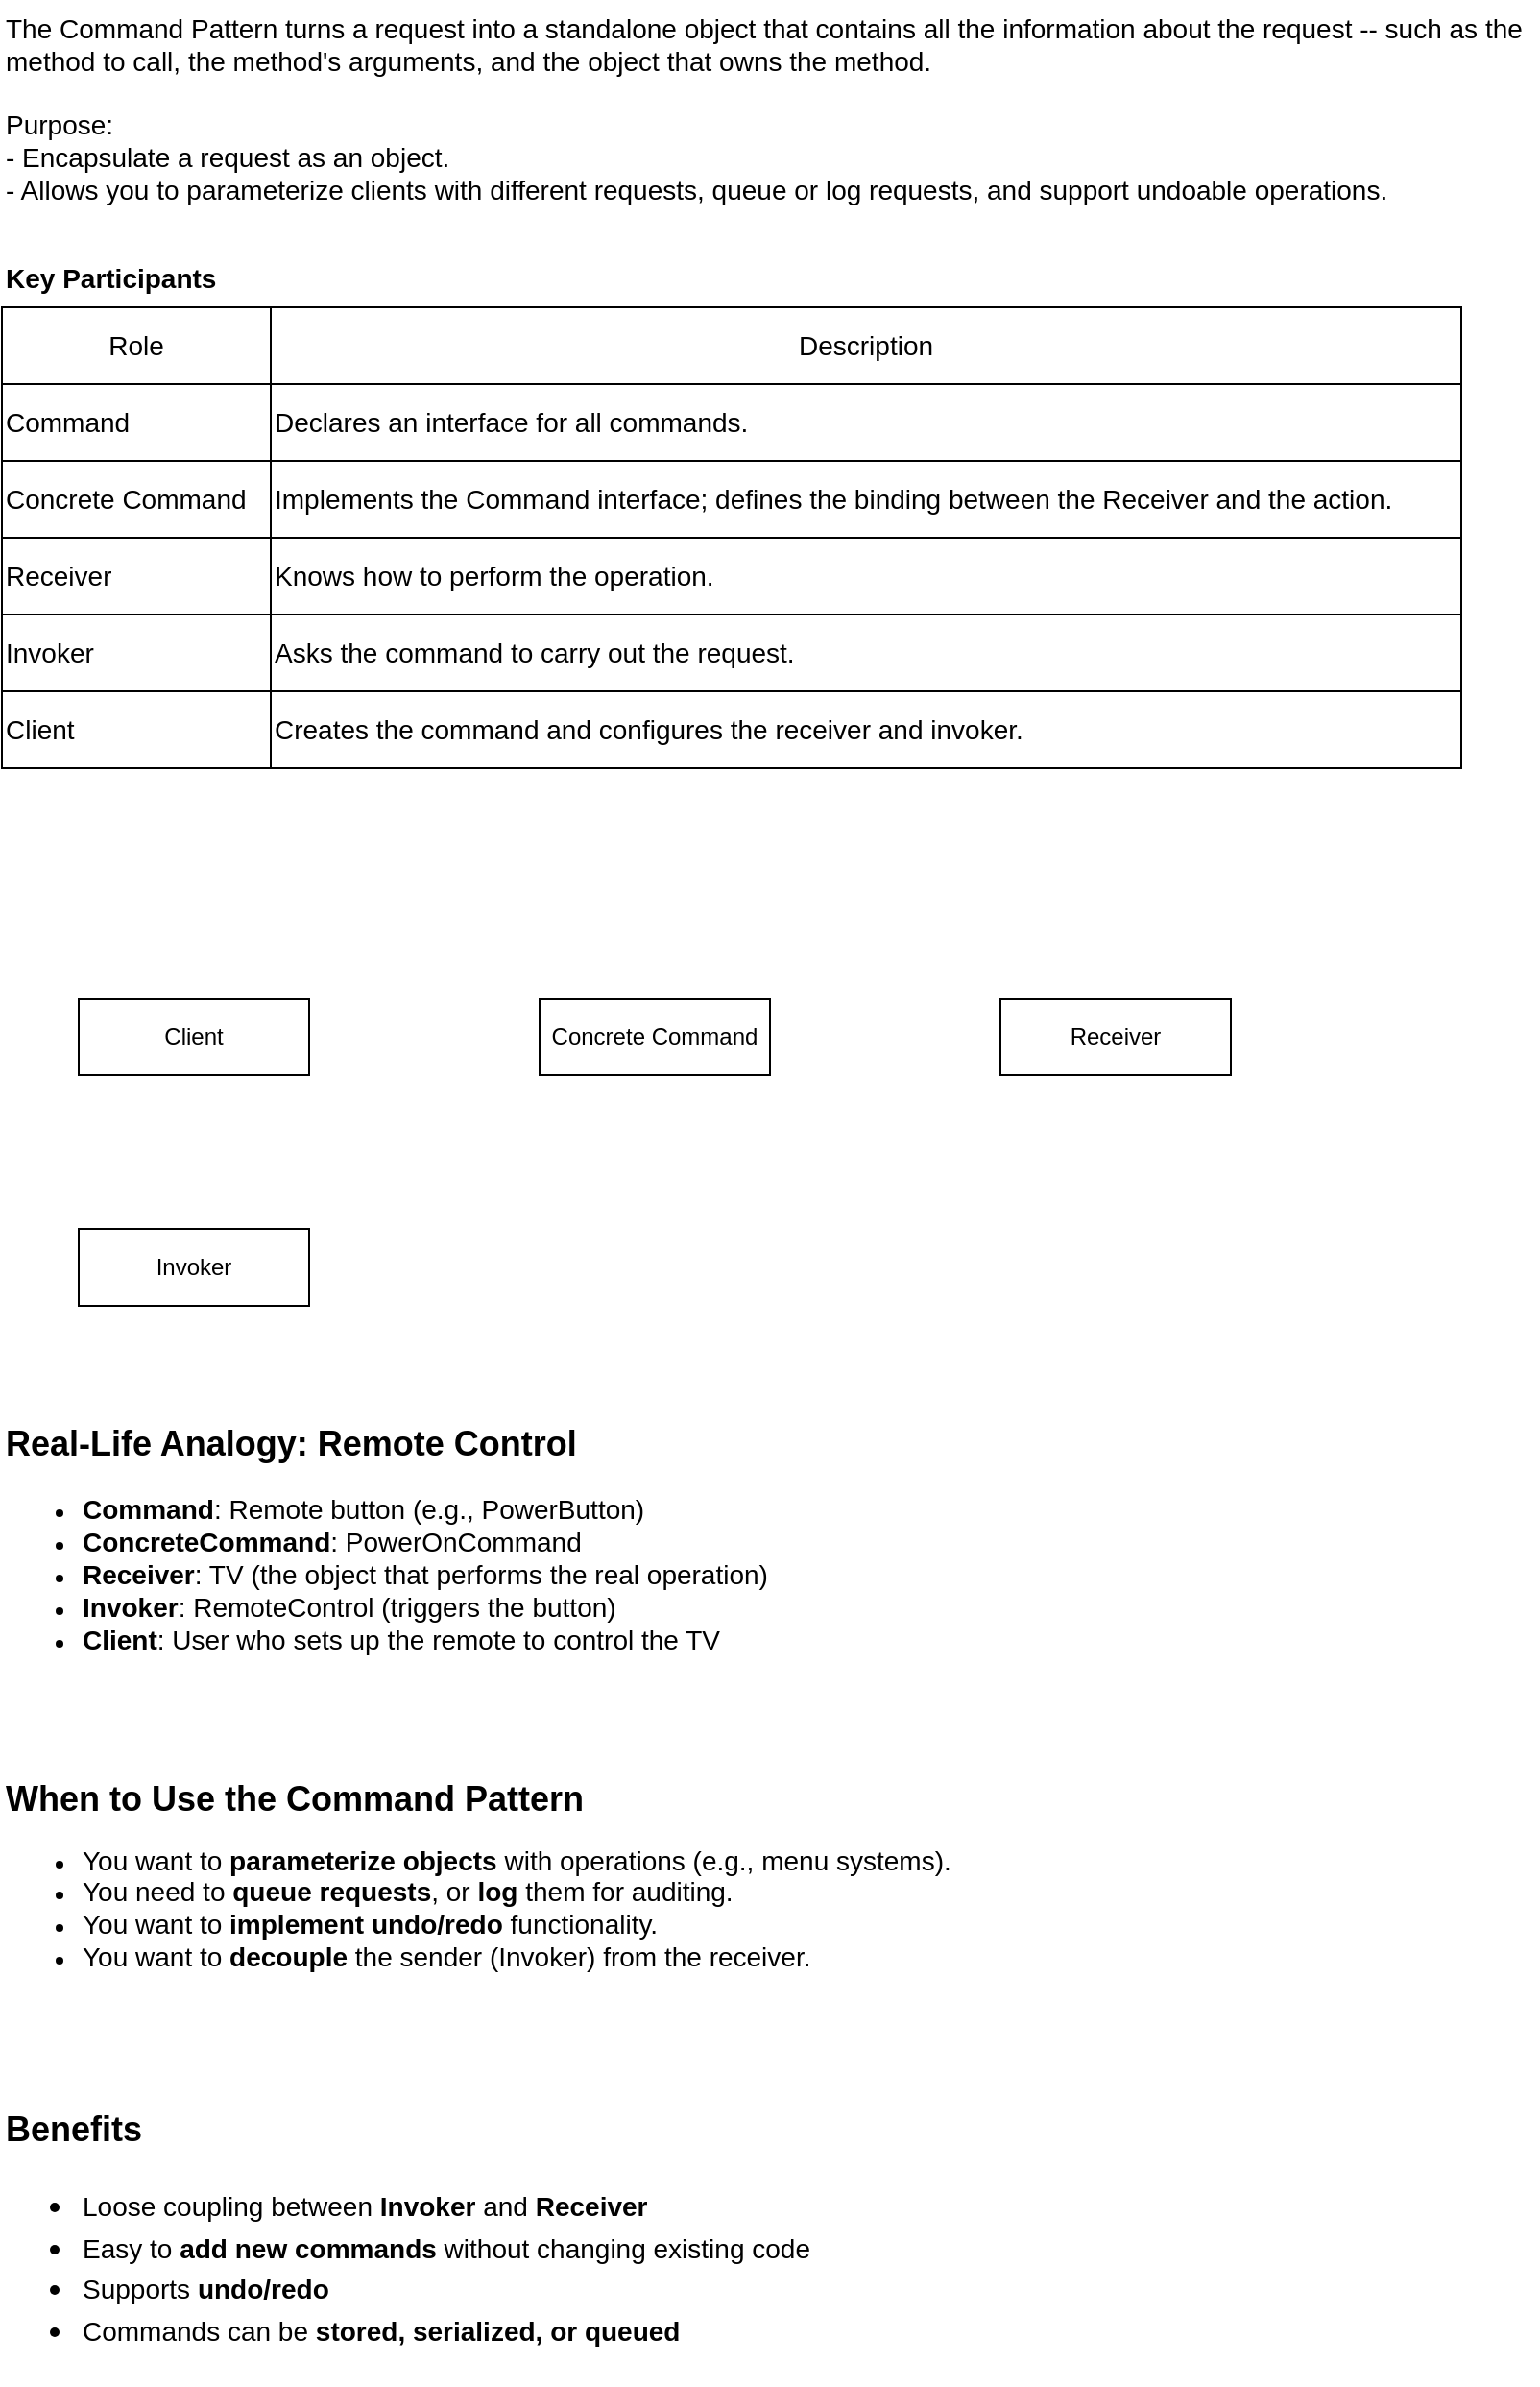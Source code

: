 <mxfile version="28.1.1">
  <diagram name="Page-1" id="tlizApVb3Lmp3QC3Klox">
    <mxGraphModel dx="1034" dy="570" grid="1" gridSize="10" guides="1" tooltips="1" connect="1" arrows="1" fold="1" page="1" pageScale="1" pageWidth="850" pageHeight="1100" math="0" shadow="0">
      <root>
        <mxCell id="0" />
        <mxCell id="1" parent="0" />
        <mxCell id="IFPszP2dh0mQ25aJr4DG-1" value="The Command Pattern turns a request into a standalone object that contains all the information about the request -- such as the method to call, the method&#39;s arguments, and the object that owns the method.&#xa;&#xa;Purpose:&#xa;- Encapsulate a request as an object.&#xa;- Allows you to parameterize clients with different requests, queue or log requests, and support undoable operations." style="text;whiteSpace=wrap;fontSize=14;" vertex="1" parent="1">
          <mxGeometry x="40" y="40" width="800" height="120" as="geometry" />
        </mxCell>
        <mxCell id="IFPszP2dh0mQ25aJr4DG-2" value="&lt;b&gt;Key Participants&lt;/b&gt;" style="text;html=1;align=left;verticalAlign=middle;whiteSpace=wrap;rounded=0;fontSize=14;" vertex="1" parent="1">
          <mxGeometry x="40" y="170" width="800" height="30" as="geometry" />
        </mxCell>
        <mxCell id="IFPszP2dh0mQ25aJr4DG-3" value="" style="shape=table;startSize=0;container=1;collapsible=0;childLayout=tableLayout;" vertex="1" parent="1">
          <mxGeometry x="40" y="200" width="760" height="240" as="geometry" />
        </mxCell>
        <mxCell id="IFPszP2dh0mQ25aJr4DG-4" value="" style="shape=tableRow;horizontal=0;startSize=0;swimlaneHead=0;swimlaneBody=0;strokeColor=inherit;top=0;left=0;bottom=0;right=0;collapsible=0;dropTarget=0;fillColor=none;points=[[0,0.5],[1,0.5]];portConstraint=eastwest;" vertex="1" parent="IFPszP2dh0mQ25aJr4DG-3">
          <mxGeometry width="760" height="40" as="geometry" />
        </mxCell>
        <mxCell id="IFPszP2dh0mQ25aJr4DG-5" value="&lt;font style=&quot;font-size: 14px;&quot;&gt;Role&lt;/font&gt;" style="shape=partialRectangle;html=1;whiteSpace=wrap;connectable=0;strokeColor=inherit;overflow=hidden;fillColor=none;top=0;left=0;bottom=0;right=0;pointerEvents=1;" vertex="1" parent="IFPszP2dh0mQ25aJr4DG-4">
          <mxGeometry width="140" height="40" as="geometry">
            <mxRectangle width="140" height="40" as="alternateBounds" />
          </mxGeometry>
        </mxCell>
        <mxCell id="IFPszP2dh0mQ25aJr4DG-6" value="&lt;font style=&quot;font-size: 14px;&quot;&gt;Description&lt;/font&gt;" style="shape=partialRectangle;html=1;whiteSpace=wrap;connectable=0;strokeColor=inherit;overflow=hidden;fillColor=none;top=0;left=0;bottom=0;right=0;pointerEvents=1;" vertex="1" parent="IFPszP2dh0mQ25aJr4DG-4">
          <mxGeometry x="140" width="620" height="40" as="geometry">
            <mxRectangle width="620" height="40" as="alternateBounds" />
          </mxGeometry>
        </mxCell>
        <mxCell id="IFPszP2dh0mQ25aJr4DG-7" value="" style="shape=tableRow;horizontal=0;startSize=0;swimlaneHead=0;swimlaneBody=0;strokeColor=inherit;top=0;left=0;bottom=0;right=0;collapsible=0;dropTarget=0;fillColor=none;points=[[0,0.5],[1,0.5]];portConstraint=eastwest;" vertex="1" parent="IFPszP2dh0mQ25aJr4DG-3">
          <mxGeometry y="40" width="760" height="40" as="geometry" />
        </mxCell>
        <mxCell id="IFPszP2dh0mQ25aJr4DG-8" value="Command" style="shape=partialRectangle;html=1;whiteSpace=wrap;connectable=0;strokeColor=inherit;overflow=hidden;fillColor=none;top=0;left=0;bottom=0;right=0;pointerEvents=1;fontSize=14;align=left;" vertex="1" parent="IFPszP2dh0mQ25aJr4DG-7">
          <mxGeometry width="140" height="40" as="geometry">
            <mxRectangle width="140" height="40" as="alternateBounds" />
          </mxGeometry>
        </mxCell>
        <mxCell id="IFPszP2dh0mQ25aJr4DG-9" value="&lt;font style=&quot;font-size: 14px;&quot;&gt;Declares an interface for all commands.&lt;/font&gt;" style="shape=partialRectangle;html=1;whiteSpace=wrap;connectable=0;strokeColor=inherit;overflow=hidden;fillColor=none;top=0;left=0;bottom=0;right=0;pointerEvents=1;align=left;" vertex="1" parent="IFPszP2dh0mQ25aJr4DG-7">
          <mxGeometry x="140" width="620" height="40" as="geometry">
            <mxRectangle width="620" height="40" as="alternateBounds" />
          </mxGeometry>
        </mxCell>
        <mxCell id="IFPszP2dh0mQ25aJr4DG-10" value="" style="shape=tableRow;horizontal=0;startSize=0;swimlaneHead=0;swimlaneBody=0;strokeColor=inherit;top=0;left=0;bottom=0;right=0;collapsible=0;dropTarget=0;fillColor=none;points=[[0,0.5],[1,0.5]];portConstraint=eastwest;" vertex="1" parent="IFPszP2dh0mQ25aJr4DG-3">
          <mxGeometry y="80" width="760" height="40" as="geometry" />
        </mxCell>
        <mxCell id="IFPszP2dh0mQ25aJr4DG-11" value="Concrete Command" style="shape=partialRectangle;html=1;whiteSpace=wrap;connectable=0;strokeColor=inherit;overflow=hidden;fillColor=none;top=0;left=0;bottom=0;right=0;pointerEvents=1;fontSize=14;align=left;" vertex="1" parent="IFPszP2dh0mQ25aJr4DG-10">
          <mxGeometry width="140" height="40" as="geometry">
            <mxRectangle width="140" height="40" as="alternateBounds" />
          </mxGeometry>
        </mxCell>
        <mxCell id="IFPszP2dh0mQ25aJr4DG-12" value="&lt;font style=&quot;font-size: 14px;&quot;&gt;Implements the Command interface; defines the binding between the Receiver and the action.&lt;/font&gt;" style="shape=partialRectangle;html=1;whiteSpace=wrap;connectable=0;strokeColor=inherit;overflow=hidden;fillColor=none;top=0;left=0;bottom=0;right=0;pointerEvents=1;align=left;" vertex="1" parent="IFPszP2dh0mQ25aJr4DG-10">
          <mxGeometry x="140" width="620" height="40" as="geometry">
            <mxRectangle width="620" height="40" as="alternateBounds" />
          </mxGeometry>
        </mxCell>
        <mxCell id="IFPszP2dh0mQ25aJr4DG-13" value="" style="shape=tableRow;horizontal=0;startSize=0;swimlaneHead=0;swimlaneBody=0;strokeColor=inherit;top=0;left=0;bottom=0;right=0;collapsible=0;dropTarget=0;fillColor=none;points=[[0,0.5],[1,0.5]];portConstraint=eastwest;" vertex="1" parent="IFPszP2dh0mQ25aJr4DG-3">
          <mxGeometry y="120" width="760" height="40" as="geometry" />
        </mxCell>
        <mxCell id="IFPszP2dh0mQ25aJr4DG-14" value="&lt;font style=&quot;font-size: 14px;&quot;&gt;Receiver&lt;/font&gt;" style="shape=partialRectangle;html=1;whiteSpace=wrap;connectable=0;strokeColor=inherit;overflow=hidden;fillColor=none;top=0;left=0;bottom=0;right=0;pointerEvents=1;align=left;" vertex="1" parent="IFPszP2dh0mQ25aJr4DG-13">
          <mxGeometry width="140" height="40" as="geometry">
            <mxRectangle width="140" height="40" as="alternateBounds" />
          </mxGeometry>
        </mxCell>
        <mxCell id="IFPszP2dh0mQ25aJr4DG-15" value="Knows how to perform the operation." style="shape=partialRectangle;html=1;whiteSpace=wrap;connectable=0;strokeColor=inherit;overflow=hidden;fillColor=none;top=0;left=0;bottom=0;right=0;pointerEvents=1;align=left;fontSize=14;" vertex="1" parent="IFPszP2dh0mQ25aJr4DG-13">
          <mxGeometry x="140" width="620" height="40" as="geometry">
            <mxRectangle width="620" height="40" as="alternateBounds" />
          </mxGeometry>
        </mxCell>
        <mxCell id="IFPszP2dh0mQ25aJr4DG-16" value="" style="shape=tableRow;horizontal=0;startSize=0;swimlaneHead=0;swimlaneBody=0;strokeColor=inherit;top=0;left=0;bottom=0;right=0;collapsible=0;dropTarget=0;fillColor=none;points=[[0,0.5],[1,0.5]];portConstraint=eastwest;" vertex="1" parent="IFPszP2dh0mQ25aJr4DG-3">
          <mxGeometry y="160" width="760" height="40" as="geometry" />
        </mxCell>
        <mxCell id="IFPszP2dh0mQ25aJr4DG-17" value="&lt;font style=&quot;font-size: 14px;&quot;&gt;Invoker&lt;/font&gt;" style="shape=partialRectangle;html=1;whiteSpace=wrap;connectable=0;strokeColor=inherit;overflow=hidden;fillColor=none;top=0;left=0;bottom=0;right=0;pointerEvents=1;align=left;" vertex="1" parent="IFPszP2dh0mQ25aJr4DG-16">
          <mxGeometry width="140" height="40" as="geometry">
            <mxRectangle width="140" height="40" as="alternateBounds" />
          </mxGeometry>
        </mxCell>
        <mxCell id="IFPszP2dh0mQ25aJr4DG-18" value="Asks the command to carry out the request." style="shape=partialRectangle;html=1;whiteSpace=wrap;connectable=0;strokeColor=inherit;overflow=hidden;fillColor=none;top=0;left=0;bottom=0;right=0;pointerEvents=1;align=left;fontSize=14;" vertex="1" parent="IFPszP2dh0mQ25aJr4DG-16">
          <mxGeometry x="140" width="620" height="40" as="geometry">
            <mxRectangle width="620" height="40" as="alternateBounds" />
          </mxGeometry>
        </mxCell>
        <mxCell id="IFPszP2dh0mQ25aJr4DG-19" value="" style="shape=tableRow;horizontal=0;startSize=0;swimlaneHead=0;swimlaneBody=0;strokeColor=inherit;top=0;left=0;bottom=0;right=0;collapsible=0;dropTarget=0;fillColor=none;points=[[0,0.5],[1,0.5]];portConstraint=eastwest;" vertex="1" parent="IFPszP2dh0mQ25aJr4DG-3">
          <mxGeometry y="200" width="760" height="40" as="geometry" />
        </mxCell>
        <mxCell id="IFPszP2dh0mQ25aJr4DG-20" value="&lt;font style=&quot;font-size: 14px;&quot;&gt;Client&lt;/font&gt;" style="shape=partialRectangle;html=1;whiteSpace=wrap;connectable=0;strokeColor=inherit;overflow=hidden;fillColor=none;top=0;left=0;bottom=0;right=0;pointerEvents=1;align=left;" vertex="1" parent="IFPszP2dh0mQ25aJr4DG-19">
          <mxGeometry width="140" height="40" as="geometry">
            <mxRectangle width="140" height="40" as="alternateBounds" />
          </mxGeometry>
        </mxCell>
        <mxCell id="IFPszP2dh0mQ25aJr4DG-21" value="Creates the command and configures the receiver and invoker." style="shape=partialRectangle;html=1;whiteSpace=wrap;connectable=0;strokeColor=inherit;overflow=hidden;fillColor=none;top=0;left=0;bottom=0;right=0;pointerEvents=1;align=left;fontSize=14;" vertex="1" parent="IFPszP2dh0mQ25aJr4DG-19">
          <mxGeometry x="140" width="620" height="40" as="geometry">
            <mxRectangle width="620" height="40" as="alternateBounds" />
          </mxGeometry>
        </mxCell>
        <mxCell id="IFPszP2dh0mQ25aJr4DG-26" value="Client" style="html=1;whiteSpace=wrap;" vertex="1" parent="1">
          <mxGeometry x="80" y="560" width="120" height="40" as="geometry" />
        </mxCell>
        <mxCell id="IFPszP2dh0mQ25aJr4DG-27" value="Concrete Command" style="html=1;whiteSpace=wrap;" vertex="1" parent="1">
          <mxGeometry x="320" y="560" width="120" height="40" as="geometry" />
        </mxCell>
        <mxCell id="IFPszP2dh0mQ25aJr4DG-28" value="Receiver" style="html=1;whiteSpace=wrap;" vertex="1" parent="1">
          <mxGeometry x="560" y="560" width="120" height="40" as="geometry" />
        </mxCell>
        <mxCell id="IFPszP2dh0mQ25aJr4DG-30" value="&lt;h2 data-start=&quot;1988&quot; data-end=&quot;2027&quot;&gt;Real-Life Analogy: Remote Control&lt;/h2&gt;&lt;ul data-start=&quot;2029&quot; data-end=&quot;2291&quot;&gt;&lt;li&gt;&lt;font style=&quot;font-size: 14px;&quot;&gt;&lt;strong style=&quot;&quot; data-end=&quot;2042&quot; data-start=&quot;2031&quot;&gt;Command&lt;/strong&gt;: Remote button (e.g., PowerButton)&amp;nbsp;&lt;/font&gt;&lt;/li&gt;&lt;li&gt;&lt;font style=&quot;font-size: 14px;&quot;&gt;&lt;strong data-end=&quot;2099&quot; data-start=&quot;2080&quot;&gt;ConcreteCommand&lt;/strong&gt;: PowerOnCommand&lt;/font&gt;&lt;/li&gt;&lt;li&gt;&lt;font style=&quot;font-size: 14px;&quot;&gt;&lt;strong data-end=&quot;2130&quot; data-start=&quot;2118&quot;&gt;Receiver&lt;/strong&gt;: TV (the object that performs the real operation)&lt;/font&gt;&lt;/li&gt;&lt;li&gt;&lt;font style=&quot;font-size: 14px;&quot;&gt;&lt;strong data-end=&quot;2194&quot; data-start=&quot;2183&quot;&gt;Invoker&lt;/strong&gt;: RemoteControl (triggers the button)&lt;/font&gt;&lt;/li&gt;&lt;li&gt;&lt;font style=&quot;font-size: 14px;&quot;&gt;&lt;strong style=&quot;&quot; data-end=&quot;2244&quot; data-start=&quot;2234&quot;&gt;Client&lt;/strong&gt;: User who sets up the remote to control the TV&lt;/font&gt;&lt;/li&gt;&lt;/ul&gt;" style="text;whiteSpace=wrap;html=1;" vertex="1" parent="1">
          <mxGeometry x="40" y="760" width="760" height="160" as="geometry" />
        </mxCell>
        <mxCell id="IFPszP2dh0mQ25aJr4DG-31" value="Invoker" style="html=1;whiteSpace=wrap;" vertex="1" parent="1">
          <mxGeometry x="80" y="680" width="120" height="40" as="geometry" />
        </mxCell>
        <mxCell id="IFPszP2dh0mQ25aJr4DG-32" value="&lt;font style=&quot;font-size: 18px;&quot;&gt;&lt;b style=&quot;&quot;&gt;When to Use the Command Pattern&lt;/b&gt;&lt;/font&gt;&lt;div&gt;&lt;ul&gt;&lt;li&gt;&lt;font style=&quot;font-size: 14px;&quot;&gt;You want to &lt;b&gt;&lt;span style=&quot;&quot; data-end=&quot;3435&quot; data-start=&quot;3411&quot;&gt;parameterize objects&lt;/span&gt; &lt;/b&gt;with operations (e.g., menu systems).&lt;/font&gt;&lt;/li&gt;&lt;li&gt;&lt;font style=&quot;font-size: 14px;&quot;&gt;You need to &lt;strong data-end=&quot;3506&quot; data-start=&quot;3488&quot;&gt;queue requests&lt;/strong&gt;, or &lt;strong data-end=&quot;3518&quot; data-start=&quot;3511&quot;&gt;log&lt;/strong&gt; them for auditing.&lt;/font&gt;&lt;/li&gt;&lt;li&gt;&lt;font style=&quot;font-size: 14px;&quot;&gt;You want to &lt;strong data-end=&quot;3575&quot; data-start=&quot;3552&quot;&gt;implement undo/redo&lt;/strong&gt; functionality.&lt;/font&gt;&lt;/li&gt;&lt;li&gt;&lt;font style=&quot;font-size: 14px;&quot;&gt;You want to &lt;strong data-end=&quot;3617&quot; data-start=&quot;3605&quot;&gt;decouple&lt;/strong&gt; the sender (Invoker) from the receiver.&lt;/font&gt;&lt;/li&gt;&lt;/ul&gt;&lt;/div&gt;" style="text;whiteSpace=wrap;html=1;" vertex="1" parent="1">
          <mxGeometry x="40" y="960" width="760" height="120" as="geometry" />
        </mxCell>
        <mxCell id="IFPszP2dh0mQ25aJr4DG-34" value="&lt;font style=&quot;font-size: 18px;&quot;&gt;&lt;b&gt;Benefits&lt;/b&gt;&lt;br style=&quot;padding: 0px; margin: 0px; font-size: 14px;&quot;&gt;&lt;ul&gt;&lt;li&gt;&lt;font style=&quot;font-size: 18px;&quot;&gt;&lt;span style=&quot;font-size: 14px;&quot;&gt;Loose coupling between &lt;b&gt;Invoker &lt;/b&gt;and &lt;b&gt;Receiver&lt;/b&gt;&lt;/span&gt;&lt;/font&gt;&lt;/li&gt;&lt;li&gt;&lt;font style=&quot;font-size: 18px;&quot;&gt;&lt;span style=&quot;font-size: 14px;&quot;&gt;Easy to &lt;b&gt;add new commands&lt;/b&gt; without changing existing code&lt;/span&gt;&lt;/font&gt;&lt;/li&gt;&lt;li&gt;&lt;font style=&quot;font-size: 18px;&quot;&gt;&lt;span style=&quot;font-size: 14px;&quot;&gt;Supports &lt;b&gt;undo/redo&lt;/b&gt;&lt;/span&gt;&lt;/font&gt;&lt;/li&gt;&lt;li&gt;&lt;font style=&quot;font-size: 18px;&quot;&gt;&lt;span style=&quot;font-size: 14px;&quot;&gt;Commands can be &lt;b&gt;stored, serialized, or queued&lt;/b&gt;&lt;/span&gt;&lt;/font&gt;&lt;/li&gt;&lt;/ul&gt;&lt;/font&gt;" style="text;html=1;align=left;verticalAlign=middle;whiteSpace=wrap;rounded=0;" vertex="1" parent="1">
          <mxGeometry x="40" y="1140" width="760" height="140" as="geometry" />
        </mxCell>
      </root>
    </mxGraphModel>
  </diagram>
</mxfile>
